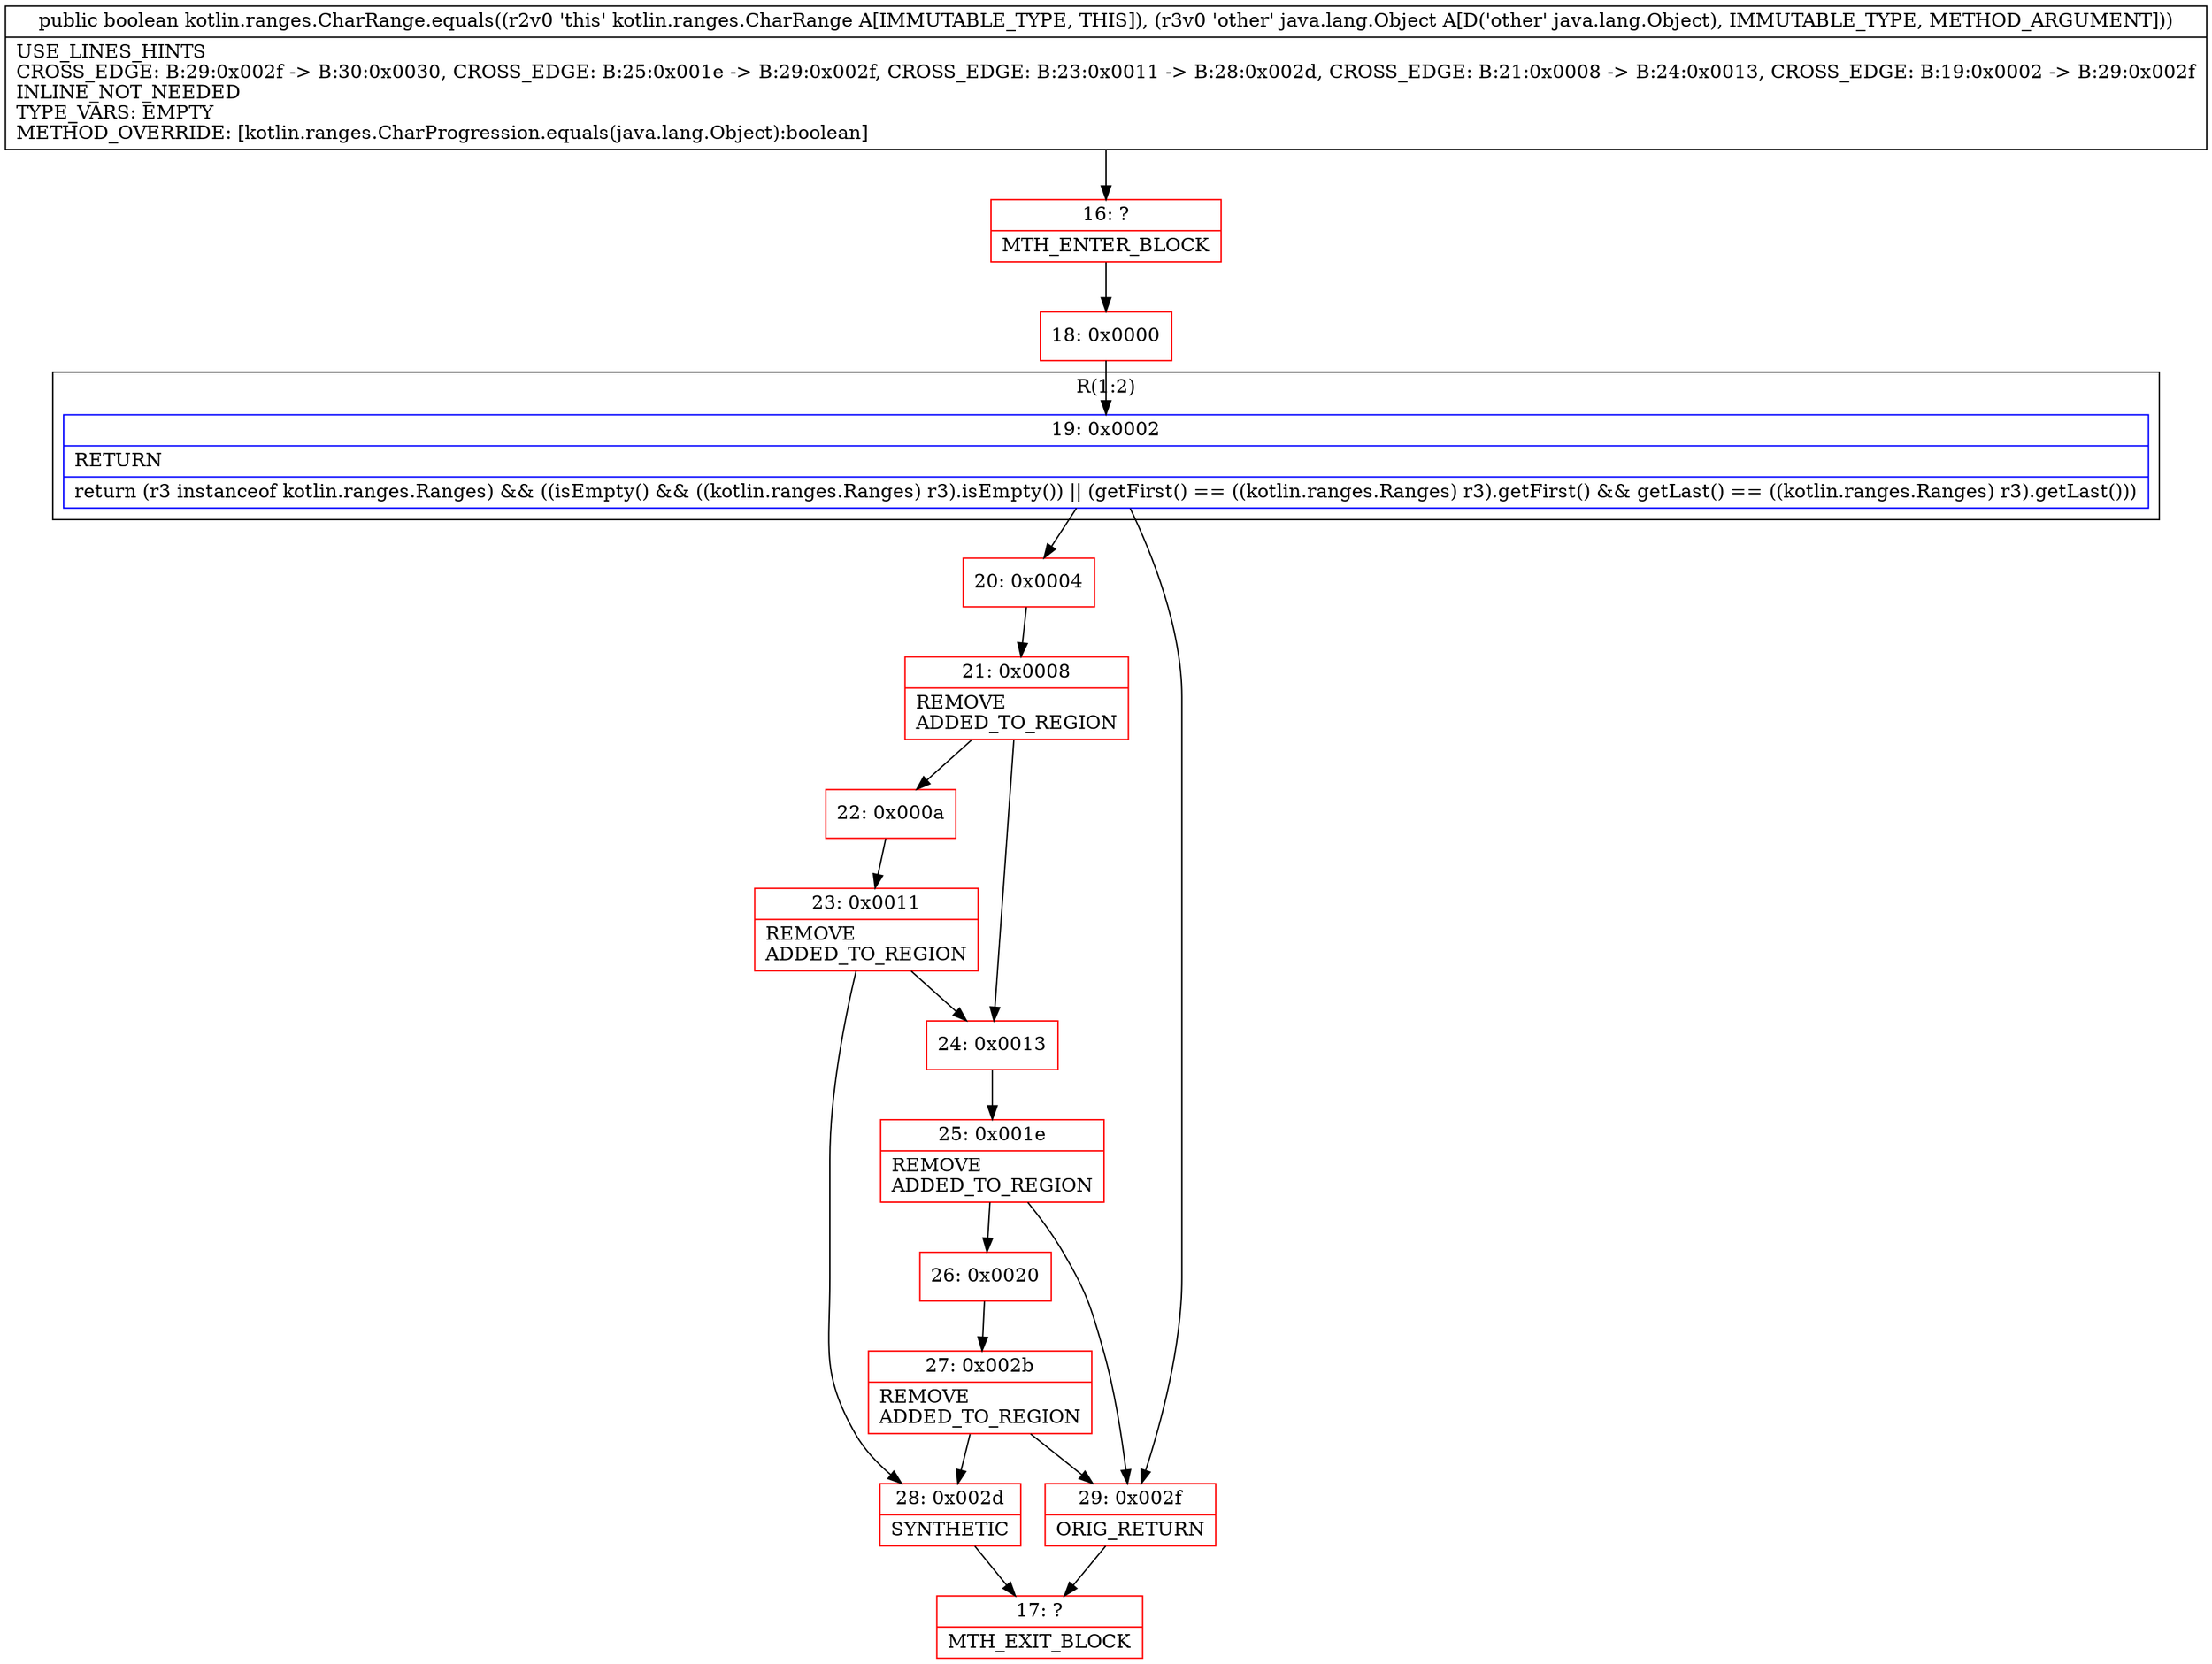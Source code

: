 digraph "CFG forkotlin.ranges.CharRange.equals(Ljava\/lang\/Object;)Z" {
subgraph cluster_Region_282099126 {
label = "R(1:2)";
node [shape=record,color=blue];
Node_19 [shape=record,label="{19\:\ 0x0002|RETURN\l|return (r3 instanceof kotlin.ranges.Ranges) && ((isEmpty() && ((kotlin.ranges.Ranges) r3).isEmpty()) \|\| (getFirst() == ((kotlin.ranges.Ranges) r3).getFirst() && getLast() == ((kotlin.ranges.Ranges) r3).getLast()))\l}"];
}
Node_16 [shape=record,color=red,label="{16\:\ ?|MTH_ENTER_BLOCK\l}"];
Node_18 [shape=record,color=red,label="{18\:\ 0x0000}"];
Node_20 [shape=record,color=red,label="{20\:\ 0x0004}"];
Node_21 [shape=record,color=red,label="{21\:\ 0x0008|REMOVE\lADDED_TO_REGION\l}"];
Node_22 [shape=record,color=red,label="{22\:\ 0x000a}"];
Node_23 [shape=record,color=red,label="{23\:\ 0x0011|REMOVE\lADDED_TO_REGION\l}"];
Node_28 [shape=record,color=red,label="{28\:\ 0x002d|SYNTHETIC\l}"];
Node_17 [shape=record,color=red,label="{17\:\ ?|MTH_EXIT_BLOCK\l}"];
Node_24 [shape=record,color=red,label="{24\:\ 0x0013}"];
Node_25 [shape=record,color=red,label="{25\:\ 0x001e|REMOVE\lADDED_TO_REGION\l}"];
Node_26 [shape=record,color=red,label="{26\:\ 0x0020}"];
Node_27 [shape=record,color=red,label="{27\:\ 0x002b|REMOVE\lADDED_TO_REGION\l}"];
Node_29 [shape=record,color=red,label="{29\:\ 0x002f|ORIG_RETURN\l}"];
MethodNode[shape=record,label="{public boolean kotlin.ranges.CharRange.equals((r2v0 'this' kotlin.ranges.CharRange A[IMMUTABLE_TYPE, THIS]), (r3v0 'other' java.lang.Object A[D('other' java.lang.Object), IMMUTABLE_TYPE, METHOD_ARGUMENT]))  | USE_LINES_HINTS\lCROSS_EDGE: B:29:0x002f \-\> B:30:0x0030, CROSS_EDGE: B:25:0x001e \-\> B:29:0x002f, CROSS_EDGE: B:23:0x0011 \-\> B:28:0x002d, CROSS_EDGE: B:21:0x0008 \-\> B:24:0x0013, CROSS_EDGE: B:19:0x0002 \-\> B:29:0x002f\lINLINE_NOT_NEEDED\lTYPE_VARS: EMPTY\lMETHOD_OVERRIDE: [kotlin.ranges.CharProgression.equals(java.lang.Object):boolean]\l}"];
MethodNode -> Node_16;Node_19 -> Node_20;
Node_19 -> Node_29;
Node_16 -> Node_18;
Node_18 -> Node_19;
Node_20 -> Node_21;
Node_21 -> Node_22;
Node_21 -> Node_24;
Node_22 -> Node_23;
Node_23 -> Node_24;
Node_23 -> Node_28;
Node_28 -> Node_17;
Node_24 -> Node_25;
Node_25 -> Node_26;
Node_25 -> Node_29;
Node_26 -> Node_27;
Node_27 -> Node_28;
Node_27 -> Node_29;
Node_29 -> Node_17;
}

